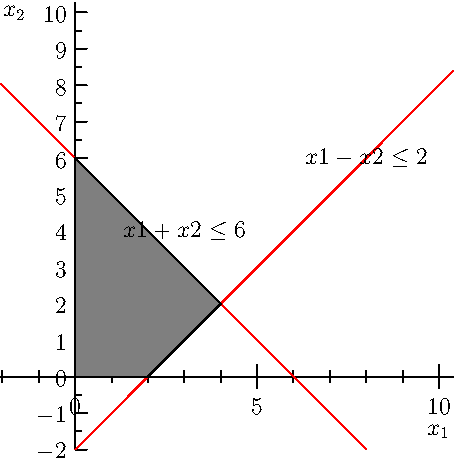 // This is written by Zhiyang Ong
// For "Discrete Optimization" Homework #3, Question 3b)


// Size of the figure
size(8cm,0,false);

// Importing packages from the Aysymptote Library
import graph;
import geometry;

// Set the limits of the x- and y- axis
xlimits(-2, 10);
ylimits(-2, 10);
// Draw the x- and y- axis with ticks
yaxis("$x_{2}$", RightTicks());
xaxis("$x_{1}$", Ticks());


// Maximize -x_1 + x_2

// Subject to:
// x1 - x2 <= 2
point c1A=(2,0), c1B=(0,-2);
line c1=line(c1A, c1B);
draw(c1,red);
label("$x1 - x2 \leq 2$",(8,6));
//real f(real x1, real x2) {return x}

// x1 + x2 <= 6
point c2A=(6,0), c2B=(0,6);
line c2=line(c2A, c2B);
draw(c2,red);
label("$x1 + x2 \leq 6$",(3,4));

// Draw initial solution
point fs1=(0,6);
real R=0.2;
circle c=circle(fs1, R);
//draw(c);

// real f(real x, real y) {return x*y;}
//draw(contour(f,(-3,-3),(3,3),new real[] {1}));



// Shade the feasible solution space.
//filldraw((0,0)--(2,0)--(2,4)--(0,6)--cycle,gray);
filldraw((0,0)--(2,0)--(4,2)--(0,6)--cycle,gray);